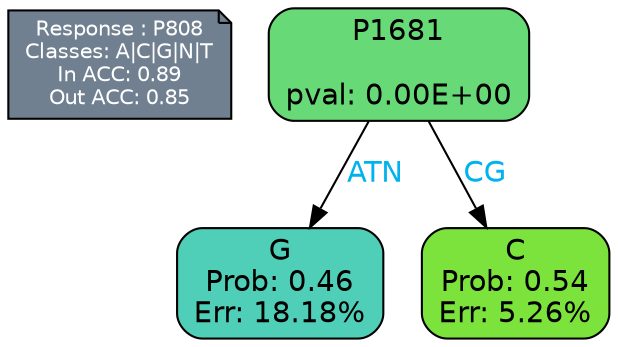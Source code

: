 digraph Tree {
node [shape=box, style="filled, rounded", color="black", fontname=helvetica] ;
graph [ranksep=equally, splines=polylines, bgcolor=transparent, dpi=600] ;
edge [fontname=helvetica] ;
LEGEND [label="Response : P808
Classes: A|C|G|N|T
In ACC: 0.89
Out ACC: 0.85
",shape=note,align=left,style=filled,fillcolor="slategray",fontcolor="white",fontsize=10];1 [label="P1681

pval: 0.00E+00", fillcolor="#67d976"] ;
2 [label="G
Prob: 0.46
Err: 18.18%", fillcolor="#4fcfb8"] ;
3 [label="C
Prob: 0.54
Err: 5.26%", fillcolor="#7ce23c"] ;
1 -> 2 [label="ATN",fontcolor=deepskyblue2] ;
1 -> 3 [label="CG",fontcolor=deepskyblue2] ;
{rank = same; 2;3;}{rank = same; LEGEND;1;}}
